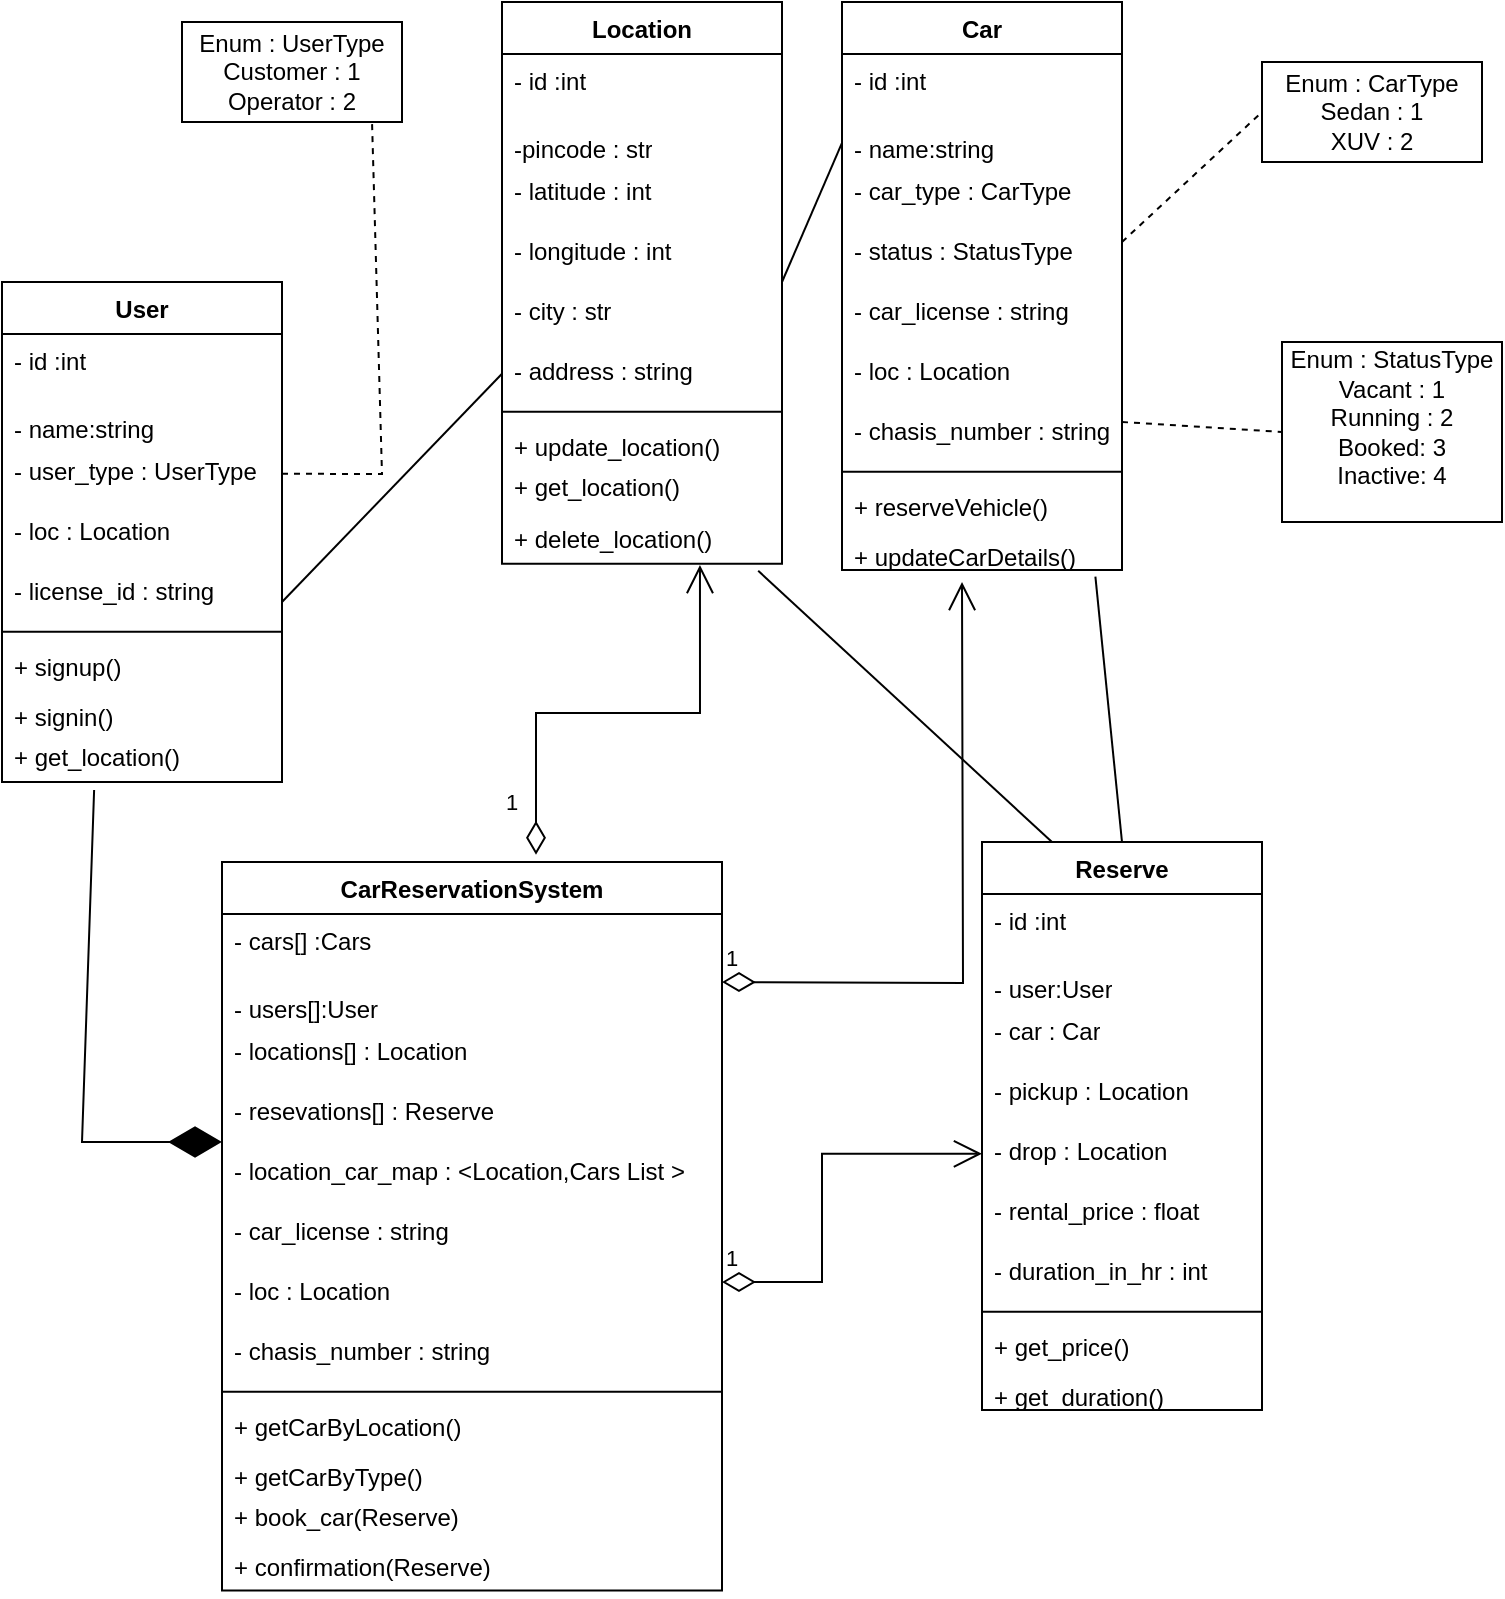 <mxfile version="25.0.3">
  <diagram name="Page-1" id="Uhe6AyCOGmUO0YyIE9N3">
    <mxGraphModel dx="1134" dy="687" grid="1" gridSize="10" guides="1" tooltips="1" connect="1" arrows="1" fold="1" page="1" pageScale="1" pageWidth="850" pageHeight="1100" math="0" shadow="0">
      <root>
        <mxCell id="0" />
        <mxCell id="1" parent="0" />
        <mxCell id="l0cTKGmKgilBK2S1LeEI-7" value="Enum : UserType&lt;br&gt;Customer : 1&lt;br&gt;Operator : 2" style="html=1;whiteSpace=wrap;" vertex="1" parent="1">
          <mxGeometry x="110" y="40" width="110" height="50" as="geometry" />
        </mxCell>
        <mxCell id="l0cTKGmKgilBK2S1LeEI-28" value="User" style="swimlane;fontStyle=1;align=center;verticalAlign=top;childLayout=stackLayout;horizontal=1;startSize=26;horizontalStack=0;resizeParent=1;resizeParentMax=0;resizeLast=0;collapsible=1;marginBottom=0;whiteSpace=wrap;html=1;" vertex="1" parent="1">
          <mxGeometry x="20" y="170" width="140" height="250" as="geometry" />
        </mxCell>
        <mxCell id="l0cTKGmKgilBK2S1LeEI-2" value="-&amp;nbsp;&lt;span style=&quot;background-color: initial;&quot;&gt;id :int&lt;/span&gt;" style="text;strokeColor=none;fillColor=none;align=left;verticalAlign=top;spacingLeft=4;spacingRight=4;overflow=hidden;rotatable=0;points=[[0,0.5],[1,0.5]];portConstraint=eastwest;whiteSpace=wrap;html=1;" vertex="1" parent="l0cTKGmKgilBK2S1LeEI-28">
          <mxGeometry y="26" width="140" height="34" as="geometry" />
        </mxCell>
        <mxCell id="l0cTKGmKgilBK2S1LeEI-3" value="- name:string" style="text;strokeColor=none;fillColor=none;align=left;verticalAlign=top;spacingLeft=4;spacingRight=4;overflow=hidden;rotatable=0;points=[[0,0.5],[1,0.5]];portConstraint=eastwest;whiteSpace=wrap;html=1;" vertex="1" parent="l0cTKGmKgilBK2S1LeEI-28">
          <mxGeometry y="60" width="140" height="20.88" as="geometry" />
        </mxCell>
        <mxCell id="l0cTKGmKgilBK2S1LeEI-32" value="- user_type : UserType" style="text;strokeColor=none;fillColor=none;align=left;verticalAlign=top;spacingLeft=4;spacingRight=4;overflow=hidden;rotatable=0;points=[[0,0.5],[1,0.5]];portConstraint=eastwest;whiteSpace=wrap;html=1;" vertex="1" parent="l0cTKGmKgilBK2S1LeEI-28">
          <mxGeometry y="80.88" width="140" height="30" as="geometry" />
        </mxCell>
        <mxCell id="l0cTKGmKgilBK2S1LeEI-89" value="- loc&lt;span style=&quot;background-color: initial;&quot;&gt;&amp;nbsp;: Location&lt;/span&gt;" style="text;strokeColor=none;fillColor=none;align=left;verticalAlign=top;spacingLeft=4;spacingRight=4;overflow=hidden;rotatable=0;points=[[0,0.5],[1,0.5]];portConstraint=eastwest;whiteSpace=wrap;html=1;" vertex="1" parent="l0cTKGmKgilBK2S1LeEI-28">
          <mxGeometry y="110.88" width="140" height="30" as="geometry" />
        </mxCell>
        <mxCell id="l0cTKGmKgilBK2S1LeEI-17" value="- license_id : string" style="text;strokeColor=none;fillColor=none;align=left;verticalAlign=top;spacingLeft=4;spacingRight=4;overflow=hidden;rotatable=0;points=[[0,0.5],[1,0.5]];portConstraint=eastwest;whiteSpace=wrap;html=1;" vertex="1" parent="l0cTKGmKgilBK2S1LeEI-28">
          <mxGeometry y="140.88" width="140" height="30" as="geometry" />
        </mxCell>
        <mxCell id="l0cTKGmKgilBK2S1LeEI-30" value="" style="line;strokeWidth=1;fillColor=none;align=left;verticalAlign=middle;spacingTop=-1;spacingLeft=3;spacingRight=3;rotatable=0;labelPosition=right;points=[];portConstraint=eastwest;strokeColor=inherit;" vertex="1" parent="l0cTKGmKgilBK2S1LeEI-28">
          <mxGeometry y="170.88" width="140" height="8" as="geometry" />
        </mxCell>
        <mxCell id="l0cTKGmKgilBK2S1LeEI-26" value="+ signup()" style="text;strokeColor=none;fillColor=none;align=left;verticalAlign=top;spacingLeft=4;spacingRight=4;overflow=hidden;rotatable=0;points=[[0,0.5],[1,0.5]];portConstraint=eastwest;whiteSpace=wrap;html=1;" vertex="1" parent="l0cTKGmKgilBK2S1LeEI-28">
          <mxGeometry y="178.88" width="140" height="25.12" as="geometry" />
        </mxCell>
        <mxCell id="l0cTKGmKgilBK2S1LeEI-25" value="+ signin()" style="text;strokeColor=none;fillColor=none;align=left;verticalAlign=top;spacingLeft=4;spacingRight=4;overflow=hidden;rotatable=0;points=[[0,0.5],[1,0.5]];portConstraint=eastwest;whiteSpace=wrap;html=1;" vertex="1" parent="l0cTKGmKgilBK2S1LeEI-28">
          <mxGeometry y="204" width="140" height="20" as="geometry" />
        </mxCell>
        <mxCell id="l0cTKGmKgilBK2S1LeEI-31" value="+ get_location()" style="text;strokeColor=none;fillColor=none;align=left;verticalAlign=top;spacingLeft=4;spacingRight=4;overflow=hidden;rotatable=0;points=[[0,0.5],[1,0.5]];portConstraint=eastwest;whiteSpace=wrap;html=1;" vertex="1" parent="l0cTKGmKgilBK2S1LeEI-28">
          <mxGeometry y="224" width="140" height="26" as="geometry" />
        </mxCell>
        <mxCell id="l0cTKGmKgilBK2S1LeEI-33" value="Car" style="swimlane;fontStyle=1;align=center;verticalAlign=top;childLayout=stackLayout;horizontal=1;startSize=26;horizontalStack=0;resizeParent=1;resizeParentMax=0;resizeLast=0;collapsible=1;marginBottom=0;whiteSpace=wrap;html=1;" vertex="1" parent="1">
          <mxGeometry x="440" y="30" width="140" height="284" as="geometry" />
        </mxCell>
        <mxCell id="l0cTKGmKgilBK2S1LeEI-34" value="-&amp;nbsp;&lt;span style=&quot;background-color: initial;&quot;&gt;id :int&lt;/span&gt;" style="text;strokeColor=none;fillColor=none;align=left;verticalAlign=top;spacingLeft=4;spacingRight=4;overflow=hidden;rotatable=0;points=[[0,0.5],[1,0.5]];portConstraint=eastwest;whiteSpace=wrap;html=1;" vertex="1" parent="l0cTKGmKgilBK2S1LeEI-33">
          <mxGeometry y="26" width="140" height="34" as="geometry" />
        </mxCell>
        <mxCell id="l0cTKGmKgilBK2S1LeEI-35" value="- name:string" style="text;strokeColor=none;fillColor=none;align=left;verticalAlign=top;spacingLeft=4;spacingRight=4;overflow=hidden;rotatable=0;points=[[0,0.5],[1,0.5]];portConstraint=eastwest;whiteSpace=wrap;html=1;" vertex="1" parent="l0cTKGmKgilBK2S1LeEI-33">
          <mxGeometry y="60" width="140" height="20.88" as="geometry" />
        </mxCell>
        <mxCell id="l0cTKGmKgilBK2S1LeEI-36" value="- car_type : CarType" style="text;strokeColor=none;fillColor=none;align=left;verticalAlign=top;spacingLeft=4;spacingRight=4;overflow=hidden;rotatable=0;points=[[0,0.5],[1,0.5]];portConstraint=eastwest;whiteSpace=wrap;html=1;" vertex="1" parent="l0cTKGmKgilBK2S1LeEI-33">
          <mxGeometry y="80.88" width="140" height="30" as="geometry" />
        </mxCell>
        <mxCell id="l0cTKGmKgilBK2S1LeEI-61" value="- status : StatusType" style="text;strokeColor=none;fillColor=none;align=left;verticalAlign=top;spacingLeft=4;spacingRight=4;overflow=hidden;rotatable=0;points=[[0,0.5],[1,0.5]];portConstraint=eastwest;whiteSpace=wrap;html=1;" vertex="1" parent="l0cTKGmKgilBK2S1LeEI-33">
          <mxGeometry y="110.88" width="140" height="30" as="geometry" />
        </mxCell>
        <mxCell id="l0cTKGmKgilBK2S1LeEI-37" value="- car_license : string" style="text;strokeColor=none;fillColor=none;align=left;verticalAlign=top;spacingLeft=4;spacingRight=4;overflow=hidden;rotatable=0;points=[[0,0.5],[1,0.5]];portConstraint=eastwest;whiteSpace=wrap;html=1;" vertex="1" parent="l0cTKGmKgilBK2S1LeEI-33">
          <mxGeometry y="140.88" width="140" height="30" as="geometry" />
        </mxCell>
        <mxCell id="l0cTKGmKgilBK2S1LeEI-44" value="- loc&lt;span style=&quot;background-color: initial;&quot;&gt;&amp;nbsp;: Location&lt;/span&gt;" style="text;strokeColor=none;fillColor=none;align=left;verticalAlign=top;spacingLeft=4;spacingRight=4;overflow=hidden;rotatable=0;points=[[0,0.5],[1,0.5]];portConstraint=eastwest;whiteSpace=wrap;html=1;" vertex="1" parent="l0cTKGmKgilBK2S1LeEI-33">
          <mxGeometry y="170.88" width="140" height="30" as="geometry" />
        </mxCell>
        <mxCell id="l0cTKGmKgilBK2S1LeEI-38" value="- chasis_number&lt;span style=&quot;background-color: initial;&quot;&gt;&amp;nbsp;: string&lt;/span&gt;" style="text;strokeColor=none;fillColor=none;align=left;verticalAlign=top;spacingLeft=4;spacingRight=4;overflow=hidden;rotatable=0;points=[[0,0.5],[1,0.5]];portConstraint=eastwest;whiteSpace=wrap;html=1;" vertex="1" parent="l0cTKGmKgilBK2S1LeEI-33">
          <mxGeometry y="200.88" width="140" height="30" as="geometry" />
        </mxCell>
        <mxCell id="l0cTKGmKgilBK2S1LeEI-40" value="" style="line;strokeWidth=1;fillColor=none;align=left;verticalAlign=middle;spacingTop=-1;spacingLeft=3;spacingRight=3;rotatable=0;labelPosition=right;points=[];portConstraint=eastwest;strokeColor=inherit;" vertex="1" parent="l0cTKGmKgilBK2S1LeEI-33">
          <mxGeometry y="230.88" width="140" height="8" as="geometry" />
        </mxCell>
        <mxCell id="l0cTKGmKgilBK2S1LeEI-41" value="+ reserveVehicle()" style="text;strokeColor=none;fillColor=none;align=left;verticalAlign=top;spacingLeft=4;spacingRight=4;overflow=hidden;rotatable=0;points=[[0,0.5],[1,0.5]];portConstraint=eastwest;whiteSpace=wrap;html=1;" vertex="1" parent="l0cTKGmKgilBK2S1LeEI-33">
          <mxGeometry y="238.88" width="140" height="25.12" as="geometry" />
        </mxCell>
        <mxCell id="l0cTKGmKgilBK2S1LeEI-42" value="+ updateCarDetails()" style="text;strokeColor=none;fillColor=none;align=left;verticalAlign=top;spacingLeft=4;spacingRight=4;overflow=hidden;rotatable=0;points=[[0,0.5],[1,0.5]];portConstraint=eastwest;whiteSpace=wrap;html=1;" vertex="1" parent="l0cTKGmKgilBK2S1LeEI-33">
          <mxGeometry y="264" width="140" height="20" as="geometry" />
        </mxCell>
        <mxCell id="l0cTKGmKgilBK2S1LeEI-45" value="Location" style="swimlane;fontStyle=1;align=center;verticalAlign=top;childLayout=stackLayout;horizontal=1;startSize=26;horizontalStack=0;resizeParent=1;resizeParentMax=0;resizeLast=0;collapsible=1;marginBottom=0;whiteSpace=wrap;html=1;" vertex="1" parent="1">
          <mxGeometry x="270" y="30" width="140" height="280.88" as="geometry" />
        </mxCell>
        <mxCell id="l0cTKGmKgilBK2S1LeEI-46" value="-&amp;nbsp;&lt;span style=&quot;background-color: initial;&quot;&gt;id :int&lt;/span&gt;" style="text;strokeColor=none;fillColor=none;align=left;verticalAlign=top;spacingLeft=4;spacingRight=4;overflow=hidden;rotatable=0;points=[[0,0.5],[1,0.5]];portConstraint=eastwest;whiteSpace=wrap;html=1;" vertex="1" parent="l0cTKGmKgilBK2S1LeEI-45">
          <mxGeometry y="26" width="140" height="34" as="geometry" />
        </mxCell>
        <mxCell id="l0cTKGmKgilBK2S1LeEI-47" value="-pincode : str" style="text;strokeColor=none;fillColor=none;align=left;verticalAlign=top;spacingLeft=4;spacingRight=4;overflow=hidden;rotatable=0;points=[[0,0.5],[1,0.5]];portConstraint=eastwest;whiteSpace=wrap;html=1;" vertex="1" parent="l0cTKGmKgilBK2S1LeEI-45">
          <mxGeometry y="60" width="140" height="20.88" as="geometry" />
        </mxCell>
        <mxCell id="l0cTKGmKgilBK2S1LeEI-48" value="- latitude : int" style="text;strokeColor=none;fillColor=none;align=left;verticalAlign=top;spacingLeft=4;spacingRight=4;overflow=hidden;rotatable=0;points=[[0,0.5],[1,0.5]];portConstraint=eastwest;whiteSpace=wrap;html=1;" vertex="1" parent="l0cTKGmKgilBK2S1LeEI-45">
          <mxGeometry y="80.88" width="140" height="30" as="geometry" />
        </mxCell>
        <mxCell id="l0cTKGmKgilBK2S1LeEI-49" value="- longitude : int" style="text;strokeColor=none;fillColor=none;align=left;verticalAlign=top;spacingLeft=4;spacingRight=4;overflow=hidden;rotatable=0;points=[[0,0.5],[1,0.5]];portConstraint=eastwest;whiteSpace=wrap;html=1;" vertex="1" parent="l0cTKGmKgilBK2S1LeEI-45">
          <mxGeometry y="110.88" width="140" height="30" as="geometry" />
        </mxCell>
        <mxCell id="l0cTKGmKgilBK2S1LeEI-50" value="- city&lt;span style=&quot;background-color: initial;&quot;&gt;&amp;nbsp;: str&lt;/span&gt;" style="text;strokeColor=none;fillColor=none;align=left;verticalAlign=top;spacingLeft=4;spacingRight=4;overflow=hidden;rotatable=0;points=[[0,0.5],[1,0.5]];portConstraint=eastwest;whiteSpace=wrap;html=1;" vertex="1" parent="l0cTKGmKgilBK2S1LeEI-45">
          <mxGeometry y="140.88" width="140" height="30" as="geometry" />
        </mxCell>
        <mxCell id="l0cTKGmKgilBK2S1LeEI-51" value="- address&lt;span style=&quot;background-color: initial;&quot;&gt;&amp;nbsp;: string&lt;/span&gt;" style="text;strokeColor=none;fillColor=none;align=left;verticalAlign=top;spacingLeft=4;spacingRight=4;overflow=hidden;rotatable=0;points=[[0,0.5],[1,0.5]];portConstraint=eastwest;whiteSpace=wrap;html=1;" vertex="1" parent="l0cTKGmKgilBK2S1LeEI-45">
          <mxGeometry y="170.88" width="140" height="30" as="geometry" />
        </mxCell>
        <mxCell id="l0cTKGmKgilBK2S1LeEI-52" value="" style="line;strokeWidth=1;fillColor=none;align=left;verticalAlign=middle;spacingTop=-1;spacingLeft=3;spacingRight=3;rotatable=0;labelPosition=right;points=[];portConstraint=eastwest;strokeColor=inherit;" vertex="1" parent="l0cTKGmKgilBK2S1LeEI-45">
          <mxGeometry y="200.88" width="140" height="8" as="geometry" />
        </mxCell>
        <mxCell id="l0cTKGmKgilBK2S1LeEI-54" value="+ update_location()" style="text;strokeColor=none;fillColor=none;align=left;verticalAlign=top;spacingLeft=4;spacingRight=4;overflow=hidden;rotatable=0;points=[[0,0.5],[1,0.5]];portConstraint=eastwest;whiteSpace=wrap;html=1;" vertex="1" parent="l0cTKGmKgilBK2S1LeEI-45">
          <mxGeometry y="208.88" width="140" height="20" as="geometry" />
        </mxCell>
        <mxCell id="l0cTKGmKgilBK2S1LeEI-90" value="+ get_location()" style="text;strokeColor=none;fillColor=none;align=left;verticalAlign=top;spacingLeft=4;spacingRight=4;overflow=hidden;rotatable=0;points=[[0,0.5],[1,0.5]];portConstraint=eastwest;whiteSpace=wrap;html=1;" vertex="1" parent="l0cTKGmKgilBK2S1LeEI-45">
          <mxGeometry y="228.88" width="140" height="26" as="geometry" />
        </mxCell>
        <mxCell id="l0cTKGmKgilBK2S1LeEI-55" value="+ delete_location()" style="text;strokeColor=none;fillColor=none;align=left;verticalAlign=top;spacingLeft=4;spacingRight=4;overflow=hidden;rotatable=0;points=[[0,0.5],[1,0.5]];portConstraint=eastwest;whiteSpace=wrap;html=1;" vertex="1" parent="l0cTKGmKgilBK2S1LeEI-45">
          <mxGeometry y="254.88" width="140" height="26" as="geometry" />
        </mxCell>
        <mxCell id="l0cTKGmKgilBK2S1LeEI-56" value="Enum : CarType&lt;br&gt;Sedan : 1&lt;br&gt;XUV : 2" style="html=1;whiteSpace=wrap;" vertex="1" parent="1">
          <mxGeometry x="650" y="60" width="110" height="50" as="geometry" />
        </mxCell>
        <mxCell id="l0cTKGmKgilBK2S1LeEI-62" value="Enum : StatusType&lt;br&gt;Vacant : 1&lt;br&gt;Running : 2&lt;br&gt;Booked: 3&lt;br&gt;Inactive: 4&lt;div&gt;&lt;br&gt;&lt;/div&gt;" style="html=1;whiteSpace=wrap;" vertex="1" parent="1">
          <mxGeometry x="660" y="200" width="110" height="90" as="geometry" />
        </mxCell>
        <mxCell id="l0cTKGmKgilBK2S1LeEI-63" value="CarReservationSystem" style="swimlane;fontStyle=1;align=center;verticalAlign=top;childLayout=stackLayout;horizontal=1;startSize=26;horizontalStack=0;resizeParent=1;resizeParentMax=0;resizeLast=0;collapsible=1;marginBottom=0;whiteSpace=wrap;html=1;" vertex="1" parent="1">
          <mxGeometry x="130" y="460" width="250" height="364.24" as="geometry" />
        </mxCell>
        <mxCell id="l0cTKGmKgilBK2S1LeEI-64" value="-&amp;nbsp;&lt;span style=&quot;background-color: initial;&quot;&gt;cars[] :Cars&lt;/span&gt;" style="text;strokeColor=none;fillColor=none;align=left;verticalAlign=top;spacingLeft=4;spacingRight=4;overflow=hidden;rotatable=0;points=[[0,0.5],[1,0.5]];portConstraint=eastwest;whiteSpace=wrap;html=1;" vertex="1" parent="l0cTKGmKgilBK2S1LeEI-63">
          <mxGeometry y="26" width="250" height="34" as="geometry" />
        </mxCell>
        <mxCell id="l0cTKGmKgilBK2S1LeEI-65" value="- users[]:User" style="text;strokeColor=none;fillColor=none;align=left;verticalAlign=top;spacingLeft=4;spacingRight=4;overflow=hidden;rotatable=0;points=[[0,0.5],[1,0.5]];portConstraint=eastwest;whiteSpace=wrap;html=1;" vertex="1" parent="l0cTKGmKgilBK2S1LeEI-63">
          <mxGeometry y="60" width="250" height="20.88" as="geometry" />
        </mxCell>
        <mxCell id="l0cTKGmKgilBK2S1LeEI-66" value="- locations[] : Location" style="text;strokeColor=none;fillColor=none;align=left;verticalAlign=top;spacingLeft=4;spacingRight=4;overflow=hidden;rotatable=0;points=[[0,0.5],[1,0.5]];portConstraint=eastwest;whiteSpace=wrap;html=1;" vertex="1" parent="l0cTKGmKgilBK2S1LeEI-63">
          <mxGeometry y="80.88" width="250" height="30" as="geometry" />
        </mxCell>
        <mxCell id="l0cTKGmKgilBK2S1LeEI-76" value="- resevations[] : Reserve" style="text;strokeColor=none;fillColor=none;align=left;verticalAlign=top;spacingLeft=4;spacingRight=4;overflow=hidden;rotatable=0;points=[[0,0.5],[1,0.5]];portConstraint=eastwest;whiteSpace=wrap;html=1;" vertex="1" parent="l0cTKGmKgilBK2S1LeEI-63">
          <mxGeometry y="110.88" width="250" height="30" as="geometry" />
        </mxCell>
        <mxCell id="l0cTKGmKgilBK2S1LeEI-67" value="- location_car_map : &amp;lt;Location,Cars List &amp;gt;" style="text;strokeColor=none;fillColor=none;align=left;verticalAlign=top;spacingLeft=4;spacingRight=4;overflow=hidden;rotatable=0;points=[[0,0.5],[1,0.5]];portConstraint=eastwest;whiteSpace=wrap;html=1;" vertex="1" parent="l0cTKGmKgilBK2S1LeEI-63">
          <mxGeometry y="140.88" width="250" height="30" as="geometry" />
        </mxCell>
        <mxCell id="l0cTKGmKgilBK2S1LeEI-68" value="- car_license : string" style="text;strokeColor=none;fillColor=none;align=left;verticalAlign=top;spacingLeft=4;spacingRight=4;overflow=hidden;rotatable=0;points=[[0,0.5],[1,0.5]];portConstraint=eastwest;whiteSpace=wrap;html=1;" vertex="1" parent="l0cTKGmKgilBK2S1LeEI-63">
          <mxGeometry y="170.88" width="250" height="30" as="geometry" />
        </mxCell>
        <mxCell id="l0cTKGmKgilBK2S1LeEI-69" value="- loc&lt;span style=&quot;background-color: initial;&quot;&gt;&amp;nbsp;: Location&lt;/span&gt;" style="text;strokeColor=none;fillColor=none;align=left;verticalAlign=top;spacingLeft=4;spacingRight=4;overflow=hidden;rotatable=0;points=[[0,0.5],[1,0.5]];portConstraint=eastwest;whiteSpace=wrap;html=1;" vertex="1" parent="l0cTKGmKgilBK2S1LeEI-63">
          <mxGeometry y="200.88" width="250" height="30" as="geometry" />
        </mxCell>
        <mxCell id="l0cTKGmKgilBK2S1LeEI-70" value="- chasis_number&lt;span style=&quot;background-color: initial;&quot;&gt;&amp;nbsp;: string&lt;/span&gt;" style="text;strokeColor=none;fillColor=none;align=left;verticalAlign=top;spacingLeft=4;spacingRight=4;overflow=hidden;rotatable=0;points=[[0,0.5],[1,0.5]];portConstraint=eastwest;whiteSpace=wrap;html=1;" vertex="1" parent="l0cTKGmKgilBK2S1LeEI-63">
          <mxGeometry y="230.88" width="250" height="30" as="geometry" />
        </mxCell>
        <mxCell id="l0cTKGmKgilBK2S1LeEI-71" value="" style="line;strokeWidth=1;fillColor=none;align=left;verticalAlign=middle;spacingTop=-1;spacingLeft=3;spacingRight=3;rotatable=0;labelPosition=right;points=[];portConstraint=eastwest;strokeColor=inherit;" vertex="1" parent="l0cTKGmKgilBK2S1LeEI-63">
          <mxGeometry y="260.88" width="250" height="8" as="geometry" />
        </mxCell>
        <mxCell id="l0cTKGmKgilBK2S1LeEI-72" value="+ getCarByLocation()" style="text;strokeColor=none;fillColor=none;align=left;verticalAlign=top;spacingLeft=4;spacingRight=4;overflow=hidden;rotatable=0;points=[[0,0.5],[1,0.5]];portConstraint=eastwest;whiteSpace=wrap;html=1;" vertex="1" parent="l0cTKGmKgilBK2S1LeEI-63">
          <mxGeometry y="268.88" width="250" height="25.12" as="geometry" />
        </mxCell>
        <mxCell id="l0cTKGmKgilBK2S1LeEI-73" value="+ getCarByType()" style="text;strokeColor=none;fillColor=none;align=left;verticalAlign=top;spacingLeft=4;spacingRight=4;overflow=hidden;rotatable=0;points=[[0,0.5],[1,0.5]];portConstraint=eastwest;whiteSpace=wrap;html=1;" vertex="1" parent="l0cTKGmKgilBK2S1LeEI-63">
          <mxGeometry y="294" width="250" height="20" as="geometry" />
        </mxCell>
        <mxCell id="l0cTKGmKgilBK2S1LeEI-75" value="+ book_car(Reserve)" style="text;strokeColor=none;fillColor=none;align=left;verticalAlign=top;spacingLeft=4;spacingRight=4;overflow=hidden;rotatable=0;points=[[0,0.5],[1,0.5]];portConstraint=eastwest;whiteSpace=wrap;html=1;" vertex="1" parent="l0cTKGmKgilBK2S1LeEI-63">
          <mxGeometry y="314" width="250" height="25.12" as="geometry" />
        </mxCell>
        <mxCell id="l0cTKGmKgilBK2S1LeEI-74" value="+ confirmation(Reserve)" style="text;strokeColor=none;fillColor=none;align=left;verticalAlign=top;spacingLeft=4;spacingRight=4;overflow=hidden;rotatable=0;points=[[0,0.5],[1,0.5]];portConstraint=eastwest;whiteSpace=wrap;html=1;" vertex="1" parent="l0cTKGmKgilBK2S1LeEI-63">
          <mxGeometry y="339.12" width="250" height="25.12" as="geometry" />
        </mxCell>
        <mxCell id="l0cTKGmKgilBK2S1LeEI-77" value="Reserve" style="swimlane;fontStyle=1;align=center;verticalAlign=top;childLayout=stackLayout;horizontal=1;startSize=26;horizontalStack=0;resizeParent=1;resizeParentMax=0;resizeLast=0;collapsible=1;marginBottom=0;whiteSpace=wrap;html=1;" vertex="1" parent="1">
          <mxGeometry x="510" y="450" width="140" height="284" as="geometry" />
        </mxCell>
        <mxCell id="l0cTKGmKgilBK2S1LeEI-78" value="-&amp;nbsp;&lt;span style=&quot;background-color: initial;&quot;&gt;id :int&lt;/span&gt;" style="text;strokeColor=none;fillColor=none;align=left;verticalAlign=top;spacingLeft=4;spacingRight=4;overflow=hidden;rotatable=0;points=[[0,0.5],[1,0.5]];portConstraint=eastwest;whiteSpace=wrap;html=1;" vertex="1" parent="l0cTKGmKgilBK2S1LeEI-77">
          <mxGeometry y="26" width="140" height="34" as="geometry" />
        </mxCell>
        <mxCell id="l0cTKGmKgilBK2S1LeEI-79" value="- user:User" style="text;strokeColor=none;fillColor=none;align=left;verticalAlign=top;spacingLeft=4;spacingRight=4;overflow=hidden;rotatable=0;points=[[0,0.5],[1,0.5]];portConstraint=eastwest;whiteSpace=wrap;html=1;" vertex="1" parent="l0cTKGmKgilBK2S1LeEI-77">
          <mxGeometry y="60" width="140" height="20.88" as="geometry" />
        </mxCell>
        <mxCell id="l0cTKGmKgilBK2S1LeEI-80" value="- car : Car" style="text;strokeColor=none;fillColor=none;align=left;verticalAlign=top;spacingLeft=4;spacingRight=4;overflow=hidden;rotatable=0;points=[[0,0.5],[1,0.5]];portConstraint=eastwest;whiteSpace=wrap;html=1;" vertex="1" parent="l0cTKGmKgilBK2S1LeEI-77">
          <mxGeometry y="80.88" width="140" height="30" as="geometry" />
        </mxCell>
        <mxCell id="l0cTKGmKgilBK2S1LeEI-81" value="- pickup : Location" style="text;strokeColor=none;fillColor=none;align=left;verticalAlign=top;spacingLeft=4;spacingRight=4;overflow=hidden;rotatable=0;points=[[0,0.5],[1,0.5]];portConstraint=eastwest;whiteSpace=wrap;html=1;" vertex="1" parent="l0cTKGmKgilBK2S1LeEI-77">
          <mxGeometry y="110.88" width="140" height="30" as="geometry" />
        </mxCell>
        <mxCell id="l0cTKGmKgilBK2S1LeEI-82" value="- drop : Location" style="text;strokeColor=none;fillColor=none;align=left;verticalAlign=top;spacingLeft=4;spacingRight=4;overflow=hidden;rotatable=0;points=[[0,0.5],[1,0.5]];portConstraint=eastwest;whiteSpace=wrap;html=1;" vertex="1" parent="l0cTKGmKgilBK2S1LeEI-77">
          <mxGeometry y="140.88" width="140" height="30" as="geometry" />
        </mxCell>
        <mxCell id="l0cTKGmKgilBK2S1LeEI-83" value="- rental_price&lt;span style=&quot;background-color: initial;&quot;&gt;&amp;nbsp;: float&lt;/span&gt;" style="text;strokeColor=none;fillColor=none;align=left;verticalAlign=top;spacingLeft=4;spacingRight=4;overflow=hidden;rotatable=0;points=[[0,0.5],[1,0.5]];portConstraint=eastwest;whiteSpace=wrap;html=1;" vertex="1" parent="l0cTKGmKgilBK2S1LeEI-77">
          <mxGeometry y="170.88" width="140" height="30" as="geometry" />
        </mxCell>
        <mxCell id="l0cTKGmKgilBK2S1LeEI-84" value="- duration_in_hr&lt;span style=&quot;background-color: initial;&quot;&gt;&amp;nbsp;: int&amp;nbsp;&lt;/span&gt;" style="text;strokeColor=none;fillColor=none;align=left;verticalAlign=top;spacingLeft=4;spacingRight=4;overflow=hidden;rotatable=0;points=[[0,0.5],[1,0.5]];portConstraint=eastwest;whiteSpace=wrap;html=1;" vertex="1" parent="l0cTKGmKgilBK2S1LeEI-77">
          <mxGeometry y="200.88" width="140" height="30" as="geometry" />
        </mxCell>
        <mxCell id="l0cTKGmKgilBK2S1LeEI-85" value="" style="line;strokeWidth=1;fillColor=none;align=left;verticalAlign=middle;spacingTop=-1;spacingLeft=3;spacingRight=3;rotatable=0;labelPosition=right;points=[];portConstraint=eastwest;strokeColor=inherit;" vertex="1" parent="l0cTKGmKgilBK2S1LeEI-77">
          <mxGeometry y="230.88" width="140" height="8" as="geometry" />
        </mxCell>
        <mxCell id="l0cTKGmKgilBK2S1LeEI-86" value="+ get_price()" style="text;strokeColor=none;fillColor=none;align=left;verticalAlign=top;spacingLeft=4;spacingRight=4;overflow=hidden;rotatable=0;points=[[0,0.5],[1,0.5]];portConstraint=eastwest;whiteSpace=wrap;html=1;" vertex="1" parent="l0cTKGmKgilBK2S1LeEI-77">
          <mxGeometry y="238.88" width="140" height="25.12" as="geometry" />
        </mxCell>
        <mxCell id="l0cTKGmKgilBK2S1LeEI-87" value="+ get_duration()" style="text;strokeColor=none;fillColor=none;align=left;verticalAlign=top;spacingLeft=4;spacingRight=4;overflow=hidden;rotatable=0;points=[[0,0.5],[1,0.5]];portConstraint=eastwest;whiteSpace=wrap;html=1;" vertex="1" parent="l0cTKGmKgilBK2S1LeEI-77">
          <mxGeometry y="264" width="140" height="20" as="geometry" />
        </mxCell>
        <mxCell id="l0cTKGmKgilBK2S1LeEI-88" value="" style="endArrow=none;dashed=1;html=1;rounded=0;exitX=1;exitY=0.5;exitDx=0;exitDy=0;entryX=0.864;entryY=1.02;entryDx=0;entryDy=0;entryPerimeter=0;" edge="1" parent="1" source="l0cTKGmKgilBK2S1LeEI-32" target="l0cTKGmKgilBK2S1LeEI-7">
          <mxGeometry width="50" height="50" relative="1" as="geometry">
            <mxPoint x="180" y="260" as="sourcePoint" />
            <mxPoint x="230" y="210" as="targetPoint" />
            <Array as="points">
              <mxPoint x="210" y="266" />
            </Array>
          </mxGeometry>
        </mxCell>
        <mxCell id="l0cTKGmKgilBK2S1LeEI-92" value="" style="endArrow=none;html=1;rounded=0;entryX=0;entryY=0.5;entryDx=0;entryDy=0;" edge="1" parent="1" target="l0cTKGmKgilBK2S1LeEI-51">
          <mxGeometry width="50" height="50" relative="1" as="geometry">
            <mxPoint x="160" y="330" as="sourcePoint" />
            <mxPoint x="210" y="280" as="targetPoint" />
          </mxGeometry>
        </mxCell>
        <mxCell id="l0cTKGmKgilBK2S1LeEI-93" value="" style="endArrow=none;html=1;rounded=0;entryX=0;entryY=0.5;entryDx=0;entryDy=0;" edge="1" parent="1" target="l0cTKGmKgilBK2S1LeEI-35">
          <mxGeometry width="50" height="50" relative="1" as="geometry">
            <mxPoint x="410" y="170" as="sourcePoint" />
            <mxPoint x="460" y="120" as="targetPoint" />
          </mxGeometry>
        </mxCell>
        <mxCell id="l0cTKGmKgilBK2S1LeEI-96" value="" style="endArrow=none;dashed=1;html=1;rounded=0;entryX=0;entryY=0.5;entryDx=0;entryDy=0;" edge="1" parent="1" target="l0cTKGmKgilBK2S1LeEI-56">
          <mxGeometry width="50" height="50" relative="1" as="geometry">
            <mxPoint x="580" y="150" as="sourcePoint" />
            <mxPoint x="630" y="100" as="targetPoint" />
          </mxGeometry>
        </mxCell>
        <mxCell id="l0cTKGmKgilBK2S1LeEI-97" value="" style="endArrow=none;dashed=1;html=1;rounded=0;entryX=0;entryY=0.5;entryDx=0;entryDy=0;" edge="1" parent="1" target="l0cTKGmKgilBK2S1LeEI-62">
          <mxGeometry width="50" height="50" relative="1" as="geometry">
            <mxPoint x="580" y="240" as="sourcePoint" />
            <mxPoint x="630" y="190" as="targetPoint" />
          </mxGeometry>
        </mxCell>
        <mxCell id="l0cTKGmKgilBK2S1LeEI-98" value="" style="endArrow=diamondThin;endFill=1;endSize=24;html=1;rounded=0;exitX=0.329;exitY=1.154;exitDx=0;exitDy=0;exitPerimeter=0;" edge="1" parent="1" source="l0cTKGmKgilBK2S1LeEI-31">
          <mxGeometry width="160" relative="1" as="geometry">
            <mxPoint x="-30" y="600" as="sourcePoint" />
            <mxPoint x="130" y="600" as="targetPoint" />
            <Array as="points">
              <mxPoint x="60" y="600" />
            </Array>
          </mxGeometry>
        </mxCell>
        <mxCell id="l0cTKGmKgilBK2S1LeEI-102" value="1" style="endArrow=open;html=1;endSize=12;startArrow=diamondThin;startSize=14;startFill=0;edgeStyle=orthogonalEdgeStyle;align=left;verticalAlign=bottom;rounded=0;" edge="1" parent="1">
          <mxGeometry x="-1" y="3" relative="1" as="geometry">
            <mxPoint x="380" y="520" as="sourcePoint" />
            <mxPoint x="500" y="320" as="targetPoint" />
            <mxPoint as="offset" />
          </mxGeometry>
        </mxCell>
        <mxCell id="l0cTKGmKgilBK2S1LeEI-103" value="1" style="endArrow=open;html=1;endSize=12;startArrow=diamondThin;startSize=14;startFill=0;edgeStyle=orthogonalEdgeStyle;align=left;verticalAlign=bottom;rounded=0;entryX=0;entryY=0.5;entryDx=0;entryDy=0;" edge="1" parent="1" target="l0cTKGmKgilBK2S1LeEI-82">
          <mxGeometry x="-1" y="3" relative="1" as="geometry">
            <mxPoint x="380" y="670" as="sourcePoint" />
            <mxPoint x="540" y="670" as="targetPoint" />
            <Array as="points">
              <mxPoint x="430" y="670" />
              <mxPoint x="430" y="606" />
            </Array>
          </mxGeometry>
        </mxCell>
        <mxCell id="l0cTKGmKgilBK2S1LeEI-105" value="1" style="endArrow=open;html=1;endSize=12;startArrow=diamondThin;startSize=14;startFill=0;edgeStyle=orthogonalEdgeStyle;align=left;verticalAlign=bottom;rounded=0;entryX=0.707;entryY=1.024;entryDx=0;entryDy=0;entryPerimeter=0;exitX=0.628;exitY=-0.01;exitDx=0;exitDy=0;exitPerimeter=0;" edge="1" parent="1" source="l0cTKGmKgilBK2S1LeEI-63" target="l0cTKGmKgilBK2S1LeEI-55">
          <mxGeometry x="-0.856" y="17" relative="1" as="geometry">
            <mxPoint x="240" y="450" as="sourcePoint" />
            <mxPoint x="370" y="320" as="targetPoint" />
            <mxPoint y="-1" as="offset" />
          </mxGeometry>
        </mxCell>
        <mxCell id="l0cTKGmKgilBK2S1LeEI-106" value="" style="endArrow=none;html=1;rounded=0;entryX=0.905;entryY=1.164;entryDx=0;entryDy=0;entryPerimeter=0;" edge="1" parent="1" target="l0cTKGmKgilBK2S1LeEI-42">
          <mxGeometry width="50" height="50" relative="1" as="geometry">
            <mxPoint x="580" y="450" as="sourcePoint" />
            <mxPoint x="630" y="400" as="targetPoint" />
          </mxGeometry>
        </mxCell>
        <mxCell id="l0cTKGmKgilBK2S1LeEI-107" value="" style="endArrow=none;html=1;rounded=0;entryX=0.915;entryY=1.136;entryDx=0;entryDy=0;entryPerimeter=0;exitX=0.25;exitY=0;exitDx=0;exitDy=0;" edge="1" parent="1" source="l0cTKGmKgilBK2S1LeEI-77" target="l0cTKGmKgilBK2S1LeEI-55">
          <mxGeometry width="50" height="50" relative="1" as="geometry">
            <mxPoint x="540" y="440" as="sourcePoint" />
            <mxPoint x="460" y="370" as="targetPoint" />
          </mxGeometry>
        </mxCell>
      </root>
    </mxGraphModel>
  </diagram>
</mxfile>
